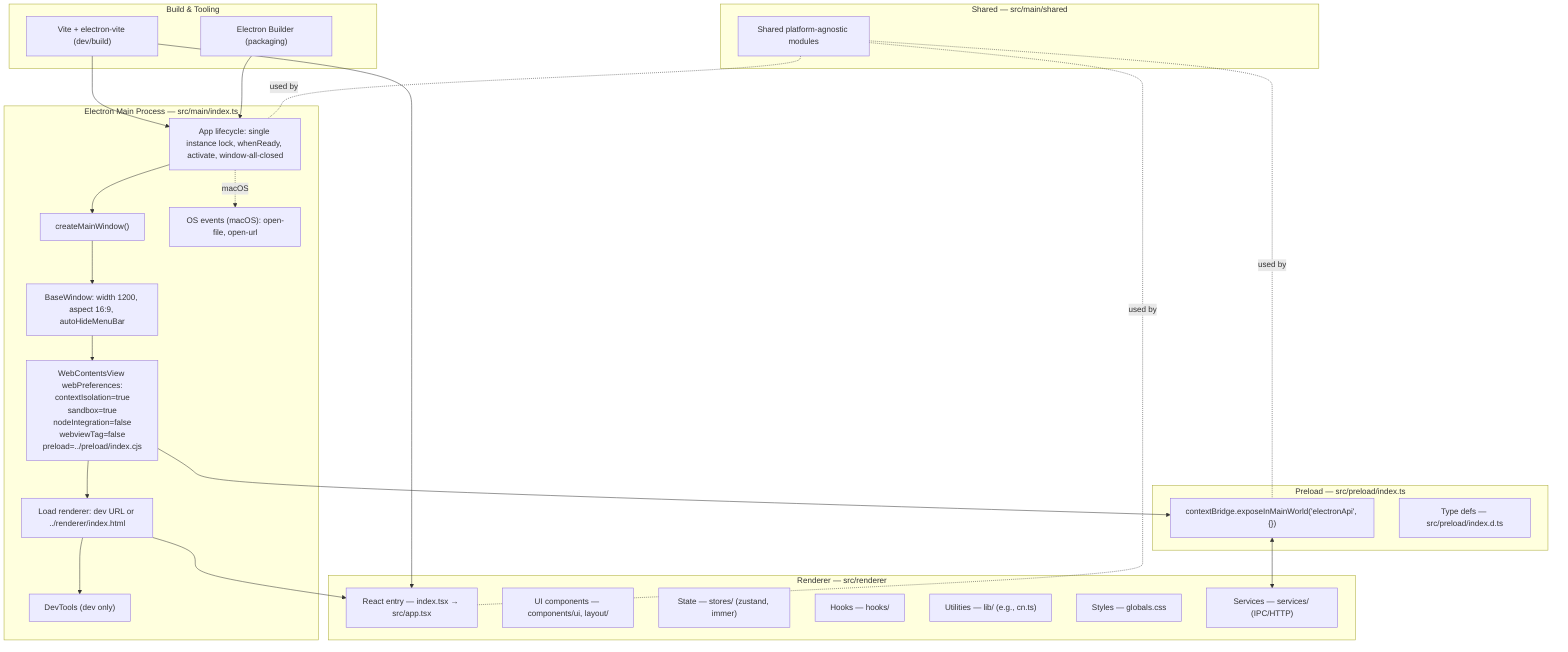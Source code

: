 graph TB
  subgraph "Build & Tooling"
    BT1["Vite + electron-vite (dev/build)"]
    BT2["Electron Builder (packaging)"]
  end

  subgraph "Electron Main Process — src/main/index.ts"
    M1["App lifecycle: single instance lock, whenReady, activate, window-all-closed"]
    M2["createMainWindow()"]
    M3["BaseWindow: width 1200, aspect 16:9, autoHideMenuBar"]
    M4["WebContentsView webPreferences:<br/>contextIsolation=true<br/>sandbox=true<br/>nodeIntegration=false<br/>webviewTag=false<br/>preload=../preload/index.cjs"]
    M5["Load renderer: dev URL or ../renderer/index.html"]
    M6["DevTools (dev only)"]
    M7["OS events (macOS): open-file, open-url"]
  end

  subgraph "Preload — src/preload/index.ts"
    P1["contextBridge.exposeInMainWorld('electronApi', {})"]
    P2["Type defs — src/preload/index.d.ts"]
  end

  subgraph "Renderer — src/renderer"
    R1["React entry — index.tsx → src/app.tsx"]
    R2["UI components — components/ui, layout/"]
    R3["State — stores/ (zustand, immer)"]
    R4["Hooks — hooks/"]
    R5["Utilities — lib/ (e.g., cn.ts)"]
    R6["Styles — globals.css"]
    R7["Services — services/ (IPC/HTTP)"]
  end

  subgraph "Shared — src/main/shared"
    S1["Shared platform-agnostic modules"]
  end

  BT1 --> M1
  BT1 --> R1
  BT2 --> M1

  M1 --> M2 --> M3 --> M4 --> M5 --> M6
  M1 -. macOS .-> M7
  M4 --> P1
  M5 --> R1

  S1 -. used by .- M1
  S1 -. used by .- P1
  S1 -. used by .- R1

  P1 <--> R7